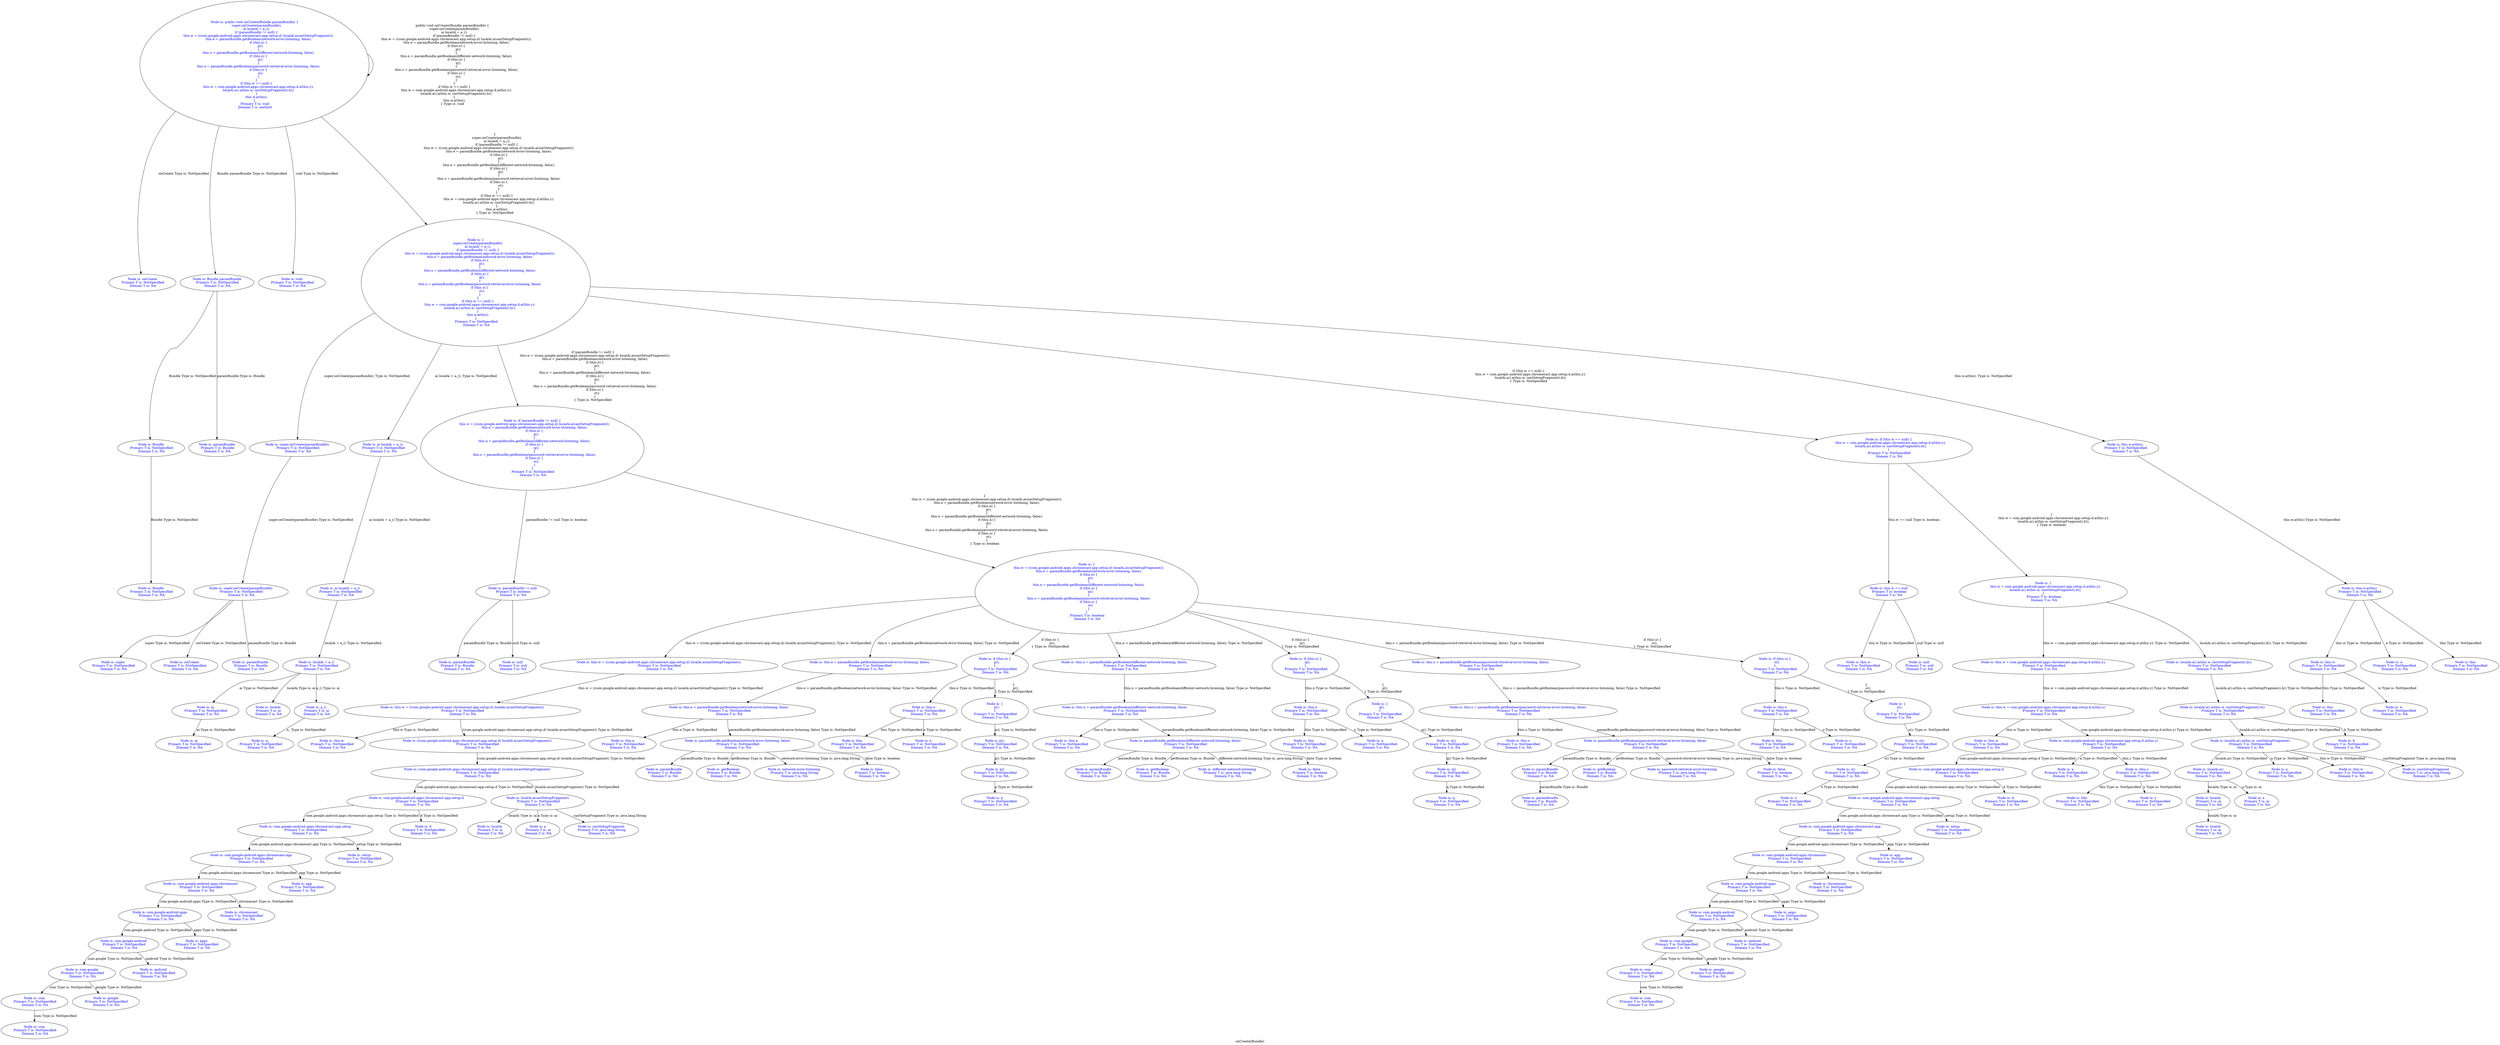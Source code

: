 digraph "onCreate(Bundle)" {
 label="onCreate(Bundle)"
{
 node [shape=box]} 
5670 -> 5670[label="public void onCreate(Bundle paramBundle) {
    super.onCreate(paramBundle);
    ai localAi = a_();
    if (paramBundle != null) {
        this.w = ((com.google.android.apps.chromecast.app.setup.d) localAi.a(castSetupFragment));
        this.e = paramBundle.getBoolean(network-error-listening, false);
        if (this.e) {
            p();
        }
        this.n = paramBundle.getBoolean(different-network-listening, false);
        if (this.n) {
            q();
        }
        this.o = paramBundle.getBoolean(password-retrieval-error-listening, false);
        if (this.o) {
            o();
        }
    }
    if (this.w == null) {
        this.w = com.google.android.apps.chromecast.app.setup.d.a(this.y);
        localAi.a().a(this.w, castSetupFragment).b();
    }
    this.w.a(this);
} Type is: void"];
5670[label="Node is: public void onCreate(Bundle paramBundle) {
    super.onCreate(paramBundle);
    ai localAi = a_();
    if (paramBundle != null) {
        this.w = ((com.google.android.apps.chromecast.app.setup.d) localAi.a(castSetupFragment));
        this.e = paramBundle.getBoolean(network-error-listening, false);
        if (this.e) {
            p();
        }
        this.n = paramBundle.getBoolean(different-network-listening, false);
        if (this.n) {
            q();
        }
        this.o = paramBundle.getBoolean(password-retrieval-error-listening, false);
        if (this.o) {
            o();
        }
    }
    if (this.w == null) {
        this.w = com.google.android.apps.chromecast.app.setup.d.a(this.y);
        localAi.a().a(this.w, castSetupFragment).b();
    }
    this.w.a(this);
}
 Primary T is: void
 Domain T is: method",fontcolor="blue"];
  5670 -> 5671[label="onCreate Type is: NotSpecified"];
5671[label="Node is: onCreate
 Primary T is: NotSpecified
 Domain T is: NA",fontcolor="blue"];
  5670 -> 5672[label="Bundle paramBundle Type is: NotSpecified"];
5672[label="Node is: Bundle paramBundle
 Primary T is: NotSpecified
 Domain T is: NA",fontcolor="blue"];
  5672 -> 5673[label="Bundle Type is: NotSpecified"];
5673[label="Node is: Bundle
 Primary T is: NotSpecified
 Domain T is: NA",fontcolor="blue"];
  5673 -> 5674[label="Bundle Type is: NotSpecified"];
5674[label="Node is: Bundle
 Primary T is: NotSpecified
 Domain T is: NA",fontcolor="blue"];
  5672 -> 5675[label="paramBundle Type is: Bundle"];
5675[label="Node is: paramBundle
 Primary T is: Bundle
 Domain T is: NA",fontcolor="blue"];
  5670 -> 5676[label="void Type is: NotSpecified"];
5676[label="Node is: void
 Primary T is: NotSpecified
 Domain T is: NA",fontcolor="blue"];
  5670 -> 5677[label="{
    super.onCreate(paramBundle);
    ai localAi = a_();
    if (paramBundle != null) {
        this.w = ((com.google.android.apps.chromecast.app.setup.d) localAi.a(castSetupFragment));
        this.e = paramBundle.getBoolean(network-error-listening, false);
        if (this.e) {
            p();
        }
        this.n = paramBundle.getBoolean(different-network-listening, false);
        if (this.n) {
            q();
        }
        this.o = paramBundle.getBoolean(password-retrieval-error-listening, false);
        if (this.o) {
            o();
        }
    }
    if (this.w == null) {
        this.w = com.google.android.apps.chromecast.app.setup.d.a(this.y);
        localAi.a().a(this.w, castSetupFragment).b();
    }
    this.w.a(this);
} Type is: NotSpecified"];
5677[label="Node is: {
    super.onCreate(paramBundle);
    ai localAi = a_();
    if (paramBundle != null) {
        this.w = ((com.google.android.apps.chromecast.app.setup.d) localAi.a(castSetupFragment));
        this.e = paramBundle.getBoolean(network-error-listening, false);
        if (this.e) {
            p();
        }
        this.n = paramBundle.getBoolean(different-network-listening, false);
        if (this.n) {
            q();
        }
        this.o = paramBundle.getBoolean(password-retrieval-error-listening, false);
        if (this.o) {
            o();
        }
    }
    if (this.w == null) {
        this.w = com.google.android.apps.chromecast.app.setup.d.a(this.y);
        localAi.a().a(this.w, castSetupFragment).b();
    }
    this.w.a(this);
}
 Primary T is: NotSpecified
 Domain T is: NA",fontcolor="blue"];
  5677 -> 5678[label="super.onCreate(paramBundle); Type is: NotSpecified"];
5678[label="Node is: super.onCreate(paramBundle);
 Primary T is: NotSpecified
 Domain T is: NA",fontcolor="blue"];
  5678 -> 5679[label="super.onCreate(paramBundle) Type is: NotSpecified"];
5679[label="Node is: super.onCreate(paramBundle)
 Primary T is: NotSpecified
 Domain T is: NA",fontcolor="blue"];
  5679 -> 5680[label="super Type is: NotSpecified"];
5680[label="Node is: super
 Primary T is: NotSpecified
 Domain T is: NA",fontcolor="blue"];
  5679 -> 5681[label="onCreate Type is: NotSpecified"];
5681[label="Node is: onCreate
 Primary T is: NotSpecified
 Domain T is: NA",fontcolor="blue"];
  5679 -> 5682[label="paramBundle Type is: Bundle"];
5682[label="Node is: paramBundle
 Primary T is: Bundle
 Domain T is: NA",fontcolor="blue"];
  5770 -> 5771[label="paramBundle Type is: Bundle"];
5771[label="Node is: paramBundle
 Primary T is: Bundle
 Domain T is: NA",fontcolor="blue"];
  5677 -> 5684[label="ai localAi = a_(); Type is: NotSpecified"];
5684[label="Node is: ai localAi = a_();
 Primary T is: NotSpecified
 Domain T is: NA",fontcolor="blue"];
  5684 -> 5685[label="ai localAi = a_() Type is: NotSpecified"];
5685[label="Node is: ai localAi = a_()
 Primary T is: NotSpecified
 Domain T is: NA",fontcolor="blue"];
  5685 -> 5686[label="localAi = a_() Type is: NotSpecified"];
5686[label="Node is: localAi = a_()
 Primary T is: NotSpecified
 Domain T is: NA",fontcolor="blue"];
  5686 -> 5687[label="ai Type is: NotSpecified"];
5687[label="Node is: ai
 Primary T is: NotSpecified
 Domain T is: NA",fontcolor="blue"];
  5687 -> 5688[label="ai Type is: NotSpecified"];
5688[label="Node is: ai
 Primary T is: NotSpecified
 Domain T is: NA",fontcolor="blue"];
  5686 -> 5689[label="localAi Type is: ai"];
5689[label="Node is: localAi
 Primary T is: ai
 Domain T is: NA",fontcolor="blue"];
  5686 -> 5690[label="a_() Type is: ai"];
5690[label="Node is: a_()
 Primary T is: ai
 Domain T is: NA",fontcolor="blue"];
  5690 -> 5691[label="a_ Type is: NotSpecified"];
5691[label="Node is: a_
 Primary T is: NotSpecified
 Domain T is: NA",fontcolor="blue"];
  5677 -> 5692[label="if (paramBundle != null) {
    this.w = ((com.google.android.apps.chromecast.app.setup.d) localAi.a(castSetupFragment));
    this.e = paramBundle.getBoolean(network-error-listening, false);
    if (this.e) {
        p();
    }
    this.n = paramBundle.getBoolean(different-network-listening, false);
    if (this.n) {
        q();
    }
    this.o = paramBundle.getBoolean(password-retrieval-error-listening, false);
    if (this.o) {
        o();
    }
} Type is: NotSpecified"];
5692[label="Node is: if (paramBundle != null) {
    this.w = ((com.google.android.apps.chromecast.app.setup.d) localAi.a(castSetupFragment));
    this.e = paramBundle.getBoolean(network-error-listening, false);
    if (this.e) {
        p();
    }
    this.n = paramBundle.getBoolean(different-network-listening, false);
    if (this.n) {
        q();
    }
    this.o = paramBundle.getBoolean(password-retrieval-error-listening, false);
    if (this.o) {
        o();
    }
}
 Primary T is: NotSpecified
 Domain T is: NA",fontcolor="blue"];
  5692 -> 5693[label="paramBundle != null Type is: boolean"];
5693[label="Node is: paramBundle != null
 Primary T is: boolean
 Domain T is: NA",fontcolor="blue"];
  5693 -> 5694[label="paramBundle Type is: Bundle"];
5694[label="Node is: paramBundle
 Primary T is: Bundle
 Domain T is: NA",fontcolor="blue"];
  5693 -> 5696[label="null Type is: null"];
5696[label="Node is: null
 Primary T is: null
 Domain T is: NA",fontcolor="blue"];
  5692 -> 5697[label="{
    this.w = ((com.google.android.apps.chromecast.app.setup.d) localAi.a(castSetupFragment));
    this.e = paramBundle.getBoolean(network-error-listening, false);
    if (this.e) {
        p();
    }
    this.n = paramBundle.getBoolean(different-network-listening, false);
    if (this.n) {
        q();
    }
    this.o = paramBundle.getBoolean(password-retrieval-error-listening, false);
    if (this.o) {
        o();
    }
} Type is: boolean"];
5697[label="Node is: {
    this.w = ((com.google.android.apps.chromecast.app.setup.d) localAi.a(castSetupFragment));
    this.e = paramBundle.getBoolean(network-error-listening, false);
    if (this.e) {
        p();
    }
    this.n = paramBundle.getBoolean(different-network-listening, false);
    if (this.n) {
        q();
    }
    this.o = paramBundle.getBoolean(password-retrieval-error-listening, false);
    if (this.o) {
        o();
    }
}
 Primary T is: boolean
 Domain T is: NA",fontcolor="blue"];
  5697 -> 5698[label="this.w = ((com.google.android.apps.chromecast.app.setup.d) localAi.a(castSetupFragment)); Type is: NotSpecified"];
5698[label="Node is: this.w = ((com.google.android.apps.chromecast.app.setup.d) localAi.a(castSetupFragment));
 Primary T is: NotSpecified
 Domain T is: NA",fontcolor="blue"];
  5698 -> 5699[label="this.w = ((com.google.android.apps.chromecast.app.setup.d) localAi.a(castSetupFragment)) Type is: NotSpecified"];
5699[label="Node is: this.w = ((com.google.android.apps.chromecast.app.setup.d) localAi.a(castSetupFragment))
 Primary T is: NotSpecified
 Domain T is: NA",fontcolor="blue"];
  5699 -> 5700[label="this.w Type is: NotSpecified"];
5700[label="Node is: this.w
 Primary T is: NotSpecified
 Domain T is: NA",fontcolor="blue"];
  5831 -> 5832[label="this Type is: NotSpecified"];
5832[label="Node is: this
 Primary T is: NotSpecified
 Domain T is: NA",fontcolor="blue"];
  5831 -> 5833[label="w Type is: NotSpecified"];
5833[label="Node is: w
 Primary T is: NotSpecified
 Domain T is: NA",fontcolor="blue"];
  5699 -> 5703[label="((com.google.android.apps.chromecast.app.setup.d) localAi.a(castSetupFragment)) Type is: NotSpecified"];
5703[label="Node is: ((com.google.android.apps.chromecast.app.setup.d) localAi.a(castSetupFragment))
 Primary T is: NotSpecified
 Domain T is: NA",fontcolor="blue"];
  5703 -> 5704[label="(com.google.android.apps.chromecast.app.setup.d) localAi.a(castSetupFragment) Type is: NotSpecified"];
5704[label="Node is: (com.google.android.apps.chromecast.app.setup.d) localAi.a(castSetupFragment)
 Primary T is: NotSpecified
 Domain T is: NA",fontcolor="blue"];
  5704 -> 5705[label="com.google.android.apps.chromecast.app.setup.d Type is: NotSpecified"];
5705[label="Node is: com.google.android.apps.chromecast.app.setup.d
 Primary T is: NotSpecified
 Domain T is: NA",fontcolor="blue"];
  5705 -> 5706[label="com.google.android.apps.chromecast.app.setup Type is: NotSpecified"];
5706[label="Node is: com.google.android.apps.chromecast.app.setup
 Primary T is: NotSpecified
 Domain T is: NA",fontcolor="blue"];
  5706 -> 5707[label="com.google.android.apps.chromecast.app Type is: NotSpecified"];
5707[label="Node is: com.google.android.apps.chromecast.app
 Primary T is: NotSpecified
 Domain T is: NA",fontcolor="blue"];
  5707 -> 5708[label="com.google.android.apps.chromecast Type is: NotSpecified"];
5708[label="Node is: com.google.android.apps.chromecast
 Primary T is: NotSpecified
 Domain T is: NA",fontcolor="blue"];
  5708 -> 5709[label="com.google.android.apps Type is: NotSpecified"];
5709[label="Node is: com.google.android.apps
 Primary T is: NotSpecified
 Domain T is: NA",fontcolor="blue"];
  5709 -> 5710[label="com.google.android Type is: NotSpecified"];
5710[label="Node is: com.google.android
 Primary T is: NotSpecified
 Domain T is: NA",fontcolor="blue"];
  5710 -> 5711[label="com.google Type is: NotSpecified"];
5711[label="Node is: com.google
 Primary T is: NotSpecified
 Domain T is: NA",fontcolor="blue"];
  5711 -> 5712[label="com Type is: NotSpecified"];
5712[label="Node is: com
 Primary T is: NotSpecified
 Domain T is: NA",fontcolor="blue"];
  5712 -> 5713[label="com Type is: NotSpecified"];
5713[label="Node is: com
 Primary T is: NotSpecified
 Domain T is: NA",fontcolor="blue"];
  5711 -> 5714[label="google Type is: NotSpecified"];
5714[label="Node is: google
 Primary T is: NotSpecified
 Domain T is: NA",fontcolor="blue"];
  5710 -> 5715[label="android Type is: NotSpecified"];
5715[label="Node is: android
 Primary T is: NotSpecified
 Domain T is: NA",fontcolor="blue"];
  5709 -> 5716[label="apps Type is: NotSpecified"];
5716[label="Node is: apps
 Primary T is: NotSpecified
 Domain T is: NA",fontcolor="blue"];
  5708 -> 5717[label="chromecast Type is: NotSpecified"];
5717[label="Node is: chromecast
 Primary T is: NotSpecified
 Domain T is: NA",fontcolor="blue"];
  5707 -> 5718[label="app Type is: NotSpecified"];
5718[label="Node is: app
 Primary T is: NotSpecified
 Domain T is: NA",fontcolor="blue"];
  5706 -> 5719[label="setup Type is: NotSpecified"];
5719[label="Node is: setup
 Primary T is: NotSpecified
 Domain T is: NA",fontcolor="blue"];
  5705 -> 5720[label="d Type is: NotSpecified"];
5720[label="Node is: d
 Primary T is: NotSpecified
 Domain T is: NA",fontcolor="blue"];
  5704 -> 5721[label="localAi.a(castSetupFragment) Type is: NotSpecified"];
5721[label="Node is: localAi.a(castSetupFragment)
 Primary T is: NotSpecified
 Domain T is: NA",fontcolor="blue"];
  5721 -> 5722[label="localAi Type is: ai"];
5722[label="Node is: localAi
 Primary T is: ai
 Domain T is: NA",fontcolor="blue"];
  5820 -> 5821[label="localAi Type is: ai"];
5821[label="Node is: localAi
 Primary T is: ai
 Domain T is: NA",fontcolor="blue"];
  5721 -> 5724[label="a Type is: ai"];
5724[label="Node is: a
 Primary T is: ai
 Domain T is: NA",fontcolor="blue"];
  5721 -> 5725[label="castSetupFragment Type is: java.lang.String"];
5725[label="Node is: castSetupFragment
 Primary T is: java.lang.String
 Domain T is: NA",fontcolor="blue"];
  5697 -> 5726[label="this.e = paramBundle.getBoolean(network-error-listening, false); Type is: NotSpecified"];
5726[label="Node is: this.e = paramBundle.getBoolean(network-error-listening, false);
 Primary T is: NotSpecified
 Domain T is: NA",fontcolor="blue"];
  5726 -> 5727[label="this.e = paramBundle.getBoolean(network-error-listening, false) Type is: NotSpecified"];
5727[label="Node is: this.e = paramBundle.getBoolean(network-error-listening, false)
 Primary T is: NotSpecified
 Domain T is: NA",fontcolor="blue"];
  5727 -> 5728[label="this.e Type is: NotSpecified"];
5728[label="Node is: this.e
 Primary T is: NotSpecified
 Domain T is: NA",fontcolor="blue"];
  5738 -> 5739[label="this Type is: NotSpecified"];
5739[label="Node is: this
 Primary T is: NotSpecified
 Domain T is: NA",fontcolor="blue"];
  5738 -> 5740[label="e Type is: NotSpecified"];
5740[label="Node is: e
 Primary T is: NotSpecified
 Domain T is: NA",fontcolor="blue"];
  5727 -> 5731[label="paramBundle.getBoolean(network-error-listening, false) Type is: NotSpecified"];
5731[label="Node is: paramBundle.getBoolean(network-error-listening, false)
 Primary T is: NotSpecified
 Domain T is: NA",fontcolor="blue"];
  5731 -> 5732[label="paramBundle Type is: Bundle"];
5732[label="Node is: paramBundle
 Primary T is: Bundle
 Domain T is: NA",fontcolor="blue"];
  5731 -> 5734[label="getBoolean Type is: Bundle"];
5734[label="Node is: getBoolean
 Primary T is: Bundle
 Domain T is: NA",fontcolor="blue"];
  5731 -> 5735[label="network-error-listening Type is: java.lang.String"];
5735[label="Node is: network-error-listening
 Primary T is: java.lang.String
 Domain T is: NA",fontcolor="blue"];
  5731 -> 5736[label="false Type is: boolean"];
5736[label="Node is: false
 Primary T is: boolean
 Domain T is: NA",fontcolor="blue"];
  5697 -> 5737[label="if (this.e) {
    p();
} Type is: NotSpecified"];
5737[label="Node is: if (this.e) {
    p();
}
 Primary T is: NotSpecified
 Domain T is: NA",fontcolor="blue"];
  5737 -> 5738[label="this.e Type is: NotSpecified"];
5738[label="Node is: this.e
 Primary T is: NotSpecified
 Domain T is: NA",fontcolor="blue"];
  5737 -> 5741[label="{
    p();
} Type is: NotSpecified"];
5741[label="Node is: {
    p();
}
 Primary T is: NotSpecified
 Domain T is: NA",fontcolor="blue"];
  5741 -> 5742[label="p(); Type is: NotSpecified"];
5742[label="Node is: p();
 Primary T is: NotSpecified
 Domain T is: NA",fontcolor="blue"];
  5742 -> 5743[label="p() Type is: NotSpecified"];
5743[label="Node is: p()
 Primary T is: NotSpecified
 Domain T is: NA",fontcolor="blue"];
  5743 -> 5744[label="p Type is: NotSpecified"];
5744[label="Node is: p
 Primary T is: NotSpecified
 Domain T is: NA",fontcolor="blue"];
  5697 -> 5745[label="this.n = paramBundle.getBoolean(different-network-listening, false); Type is: NotSpecified"];
5745[label="Node is: this.n = paramBundle.getBoolean(different-network-listening, false);
 Primary T is: NotSpecified
 Domain T is: NA",fontcolor="blue"];
  5745 -> 5746[label="this.n = paramBundle.getBoolean(different-network-listening, false) Type is: NotSpecified"];
5746[label="Node is: this.n = paramBundle.getBoolean(different-network-listening, false)
 Primary T is: NotSpecified
 Domain T is: NA",fontcolor="blue"];
  5746 -> 5747[label="this.n Type is: NotSpecified"];
5747[label="Node is: this.n
 Primary T is: NotSpecified
 Domain T is: NA",fontcolor="blue"];
  5757 -> 5758[label="this Type is: NotSpecified"];
5758[label="Node is: this
 Primary T is: NotSpecified
 Domain T is: NA",fontcolor="blue"];
  5757 -> 5759[label="n Type is: NotSpecified"];
5759[label="Node is: n
 Primary T is: NotSpecified
 Domain T is: NA",fontcolor="blue"];
  5746 -> 5750[label="paramBundle.getBoolean(different-network-listening, false) Type is: NotSpecified"];
5750[label="Node is: paramBundle.getBoolean(different-network-listening, false)
 Primary T is: NotSpecified
 Domain T is: NA",fontcolor="blue"];
  5750 -> 5751[label="paramBundle Type is: Bundle"];
5751[label="Node is: paramBundle
 Primary T is: Bundle
 Domain T is: NA",fontcolor="blue"];
  5750 -> 5753[label="getBoolean Type is: Bundle"];
5753[label="Node is: getBoolean
 Primary T is: Bundle
 Domain T is: NA",fontcolor="blue"];
  5750 -> 5754[label="different-network-listening Type is: java.lang.String"];
5754[label="Node is: different-network-listening
 Primary T is: java.lang.String
 Domain T is: NA",fontcolor="blue"];
  5750 -> 5755[label="false Type is: boolean"];
5755[label="Node is: false
 Primary T is: boolean
 Domain T is: NA",fontcolor="blue"];
  5697 -> 5756[label="if (this.n) {
    q();
} Type is: NotSpecified"];
5756[label="Node is: if (this.n) {
    q();
}
 Primary T is: NotSpecified
 Domain T is: NA",fontcolor="blue"];
  5756 -> 5757[label="this.n Type is: NotSpecified"];
5757[label="Node is: this.n
 Primary T is: NotSpecified
 Domain T is: NA",fontcolor="blue"];
  5756 -> 5760[label="{
    q();
} Type is: NotSpecified"];
5760[label="Node is: {
    q();
}
 Primary T is: NotSpecified
 Domain T is: NA",fontcolor="blue"];
  5760 -> 5761[label="q(); Type is: NotSpecified"];
5761[label="Node is: q();
 Primary T is: NotSpecified
 Domain T is: NA",fontcolor="blue"];
  5761 -> 5762[label="q() Type is: NotSpecified"];
5762[label="Node is: q()
 Primary T is: NotSpecified
 Domain T is: NA",fontcolor="blue"];
  5762 -> 5763[label="q Type is: NotSpecified"];
5763[label="Node is: q
 Primary T is: NotSpecified
 Domain T is: NA",fontcolor="blue"];
  5697 -> 5764[label="this.o = paramBundle.getBoolean(password-retrieval-error-listening, false); Type is: NotSpecified"];
5764[label="Node is: this.o = paramBundle.getBoolean(password-retrieval-error-listening, false);
 Primary T is: NotSpecified
 Domain T is: NA",fontcolor="blue"];
  5764 -> 5765[label="this.o = paramBundle.getBoolean(password-retrieval-error-listening, false) Type is: NotSpecified"];
5765[label="Node is: this.o = paramBundle.getBoolean(password-retrieval-error-listening, false)
 Primary T is: NotSpecified
 Domain T is: NA",fontcolor="blue"];
  5765 -> 5766[label="this.o Type is: NotSpecified"];
5766[label="Node is: this.o
 Primary T is: NotSpecified
 Domain T is: NA",fontcolor="blue"];
  5776 -> 5777[label="this Type is: NotSpecified"];
5777[label="Node is: this
 Primary T is: NotSpecified
 Domain T is: NA",fontcolor="blue"];
  5776 -> 5778[label="o Type is: NotSpecified"];
5778[label="Node is: o
 Primary T is: NotSpecified
 Domain T is: NA",fontcolor="blue"];
  5765 -> 5769[label="paramBundle.getBoolean(password-retrieval-error-listening, false) Type is: NotSpecified"];
5769[label="Node is: paramBundle.getBoolean(password-retrieval-error-listening, false)
 Primary T is: NotSpecified
 Domain T is: NA",fontcolor="blue"];
  5769 -> 5770[label="paramBundle Type is: Bundle"];
5770[label="Node is: paramBundle
 Primary T is: Bundle
 Domain T is: NA",fontcolor="blue"];
  5769 -> 5772[label="getBoolean Type is: Bundle"];
5772[label="Node is: getBoolean
 Primary T is: Bundle
 Domain T is: NA",fontcolor="blue"];
  5769 -> 5773[label="password-retrieval-error-listening Type is: java.lang.String"];
5773[label="Node is: password-retrieval-error-listening
 Primary T is: java.lang.String
 Domain T is: NA",fontcolor="blue"];
  5769 -> 5774[label="false Type is: boolean"];
5774[label="Node is: false
 Primary T is: boolean
 Domain T is: NA",fontcolor="blue"];
  5697 -> 5775[label="if (this.o) {
    o();
} Type is: NotSpecified"];
5775[label="Node is: if (this.o) {
    o();
}
 Primary T is: NotSpecified
 Domain T is: NA",fontcolor="blue"];
  5775 -> 5776[label="this.o Type is: NotSpecified"];
5776[label="Node is: this.o
 Primary T is: NotSpecified
 Domain T is: NA",fontcolor="blue"];
  5775 -> 5779[label="{
    o();
} Type is: NotSpecified"];
5779[label="Node is: {
    o();
}
 Primary T is: NotSpecified
 Domain T is: NA",fontcolor="blue"];
  5779 -> 5780[label="o(); Type is: NotSpecified"];
5780[label="Node is: o();
 Primary T is: NotSpecified
 Domain T is: NA",fontcolor="blue"];
  5780 -> 5781[label="o() Type is: NotSpecified"];
5781[label="Node is: o()
 Primary T is: NotSpecified
 Domain T is: NA",fontcolor="blue"];
  5781 -> 5782[label="o Type is: NotSpecified"];
5782[label="Node is: o
 Primary T is: NotSpecified
 Domain T is: NA",fontcolor="blue"];
  5677 -> 5783[label="if (this.w == null) {
    this.w = com.google.android.apps.chromecast.app.setup.d.a(this.y);
    localAi.a().a(this.w, castSetupFragment).b();
} Type is: NotSpecified"];
5783[label="Node is: if (this.w == null) {
    this.w = com.google.android.apps.chromecast.app.setup.d.a(this.y);
    localAi.a().a(this.w, castSetupFragment).b();
}
 Primary T is: NotSpecified
 Domain T is: NA",fontcolor="blue"];
  5783 -> 5784[label="this.w == null Type is: boolean"];
5784[label="Node is: this.w == null
 Primary T is: boolean
 Domain T is: NA",fontcolor="blue"];
  5784 -> 5785[label="this.w Type is: NotSpecified"];
5785[label="Node is: this.w
 Primary T is: NotSpecified
 Domain T is: NA",fontcolor="blue"];
  5784 -> 5788[label="null Type is: null"];
5788[label="Node is: null
 Primary T is: null
 Domain T is: NA",fontcolor="blue"];
  5783 -> 5789[label="{
    this.w = com.google.android.apps.chromecast.app.setup.d.a(this.y);
    localAi.a().a(this.w, castSetupFragment).b();
} Type is: boolean"];
5789[label="Node is: {
    this.w = com.google.android.apps.chromecast.app.setup.d.a(this.y);
    localAi.a().a(this.w, castSetupFragment).b();
}
 Primary T is: boolean
 Domain T is: NA",fontcolor="blue"];
  5789 -> 5790[label="this.w = com.google.android.apps.chromecast.app.setup.d.a(this.y); Type is: NotSpecified"];
5790[label="Node is: this.w = com.google.android.apps.chromecast.app.setup.d.a(this.y);
 Primary T is: NotSpecified
 Domain T is: NA",fontcolor="blue"];
  5790 -> 5791[label="this.w = com.google.android.apps.chromecast.app.setup.d.a(this.y) Type is: NotSpecified"];
5791[label="Node is: this.w = com.google.android.apps.chromecast.app.setup.d.a(this.y)
 Primary T is: NotSpecified
 Domain T is: NA",fontcolor="blue"];
  5791 -> 5792[label="this.w Type is: NotSpecified"];
5792[label="Node is: this.w
 Primary T is: NotSpecified
 Domain T is: NA",fontcolor="blue"];
  5791 -> 5795[label="com.google.android.apps.chromecast.app.setup.d.a(this.y) Type is: NotSpecified"];
5795[label="Node is: com.google.android.apps.chromecast.app.setup.d.a(this.y)
 Primary T is: NotSpecified
 Domain T is: NA",fontcolor="blue"];
  5795 -> 5796[label="com.google.android.apps.chromecast.app.setup.d Type is: NotSpecified"];
5796[label="Node is: com.google.android.apps.chromecast.app.setup.d
 Primary T is: NotSpecified
 Domain T is: NA",fontcolor="blue"];
  5796 -> 5797[label="com.google.android.apps.chromecast.app.setup Type is: NotSpecified"];
5797[label="Node is: com.google.android.apps.chromecast.app.setup
 Primary T is: NotSpecified
 Domain T is: NA",fontcolor="blue"];
  5797 -> 5798[label="com.google.android.apps.chromecast.app Type is: NotSpecified"];
5798[label="Node is: com.google.android.apps.chromecast.app
 Primary T is: NotSpecified
 Domain T is: NA",fontcolor="blue"];
  5798 -> 5799[label="com.google.android.apps.chromecast Type is: NotSpecified"];
5799[label="Node is: com.google.android.apps.chromecast
 Primary T is: NotSpecified
 Domain T is: NA",fontcolor="blue"];
  5799 -> 5800[label="com.google.android.apps Type is: NotSpecified"];
5800[label="Node is: com.google.android.apps
 Primary T is: NotSpecified
 Domain T is: NA",fontcolor="blue"];
  5800 -> 5801[label="com.google.android Type is: NotSpecified"];
5801[label="Node is: com.google.android
 Primary T is: NotSpecified
 Domain T is: NA",fontcolor="blue"];
  5801 -> 5802[label="com.google Type is: NotSpecified"];
5802[label="Node is: com.google
 Primary T is: NotSpecified
 Domain T is: NA",fontcolor="blue"];
  5802 -> 5803[label="com Type is: NotSpecified"];
5803[label="Node is: com
 Primary T is: NotSpecified
 Domain T is: NA",fontcolor="blue"];
  5803 -> 5804[label="com Type is: NotSpecified"];
5804[label="Node is: com
 Primary T is: NotSpecified
 Domain T is: NA",fontcolor="blue"];
  5802 -> 5805[label="google Type is: NotSpecified"];
5805[label="Node is: google
 Primary T is: NotSpecified
 Domain T is: NA",fontcolor="blue"];
  5801 -> 5806[label="android Type is: NotSpecified"];
5806[label="Node is: android
 Primary T is: NotSpecified
 Domain T is: NA",fontcolor="blue"];
  5800 -> 5807[label="apps Type is: NotSpecified"];
5807[label="Node is: apps
 Primary T is: NotSpecified
 Domain T is: NA",fontcolor="blue"];
  5799 -> 5808[label="chromecast Type is: NotSpecified"];
5808[label="Node is: chromecast
 Primary T is: NotSpecified
 Domain T is: NA",fontcolor="blue"];
  5798 -> 5809[label="app Type is: NotSpecified"];
5809[label="Node is: app
 Primary T is: NotSpecified
 Domain T is: NA",fontcolor="blue"];
  5797 -> 5810[label="setup Type is: NotSpecified"];
5810[label="Node is: setup
 Primary T is: NotSpecified
 Domain T is: NA",fontcolor="blue"];
  5796 -> 5811[label="d Type is: NotSpecified"];
5811[label="Node is: d
 Primary T is: NotSpecified
 Domain T is: NA",fontcolor="blue"];
  5795 -> 5812[label="a Type is: NotSpecified"];
5812[label="Node is: a
 Primary T is: NotSpecified
 Domain T is: NA",fontcolor="blue"];
  5795 -> 5813[label="this.y Type is: NotSpecified"];
5813[label="Node is: this.y
 Primary T is: NotSpecified
 Domain T is: NA",fontcolor="blue"];
  5813 -> 5814[label="this Type is: NotSpecified"];
5814[label="Node is: this
 Primary T is: NotSpecified
 Domain T is: NA",fontcolor="blue"];
  5813 -> 5815[label="y Type is: NotSpecified"];
5815[label="Node is: y
 Primary T is: NotSpecified
 Domain T is: NA",fontcolor="blue"];
  5789 -> 5816[label="localAi.a().a(this.w, castSetupFragment).b(); Type is: NotSpecified"];
5816[label="Node is: localAi.a().a(this.w, castSetupFragment).b();
 Primary T is: NotSpecified
 Domain T is: NA",fontcolor="blue"];
  5816 -> 5817[label="localAi.a().a(this.w, castSetupFragment).b() Type is: NotSpecified"];
5817[label="Node is: localAi.a().a(this.w, castSetupFragment).b()
 Primary T is: NotSpecified
 Domain T is: NA",fontcolor="blue"];
  5817 -> 5818[label="localAi.a().a(this.w, castSetupFragment) Type is: NotSpecified"];
5818[label="Node is: localAi.a().a(this.w, castSetupFragment)
 Primary T is: NotSpecified
 Domain T is: NA",fontcolor="blue"];
  5818 -> 5819[label="localAi.a() Type is: NotSpecified"];
5819[label="Node is: localAi.a()
 Primary T is: NotSpecified
 Domain T is: NA",fontcolor="blue"];
  5819 -> 5820[label="localAi Type is: ai"];
5820[label="Node is: localAi
 Primary T is: ai
 Domain T is: NA",fontcolor="blue"];
  5819 -> 5822[label="a Type is: ai"];
5822[label="Node is: a
 Primary T is: ai
 Domain T is: NA",fontcolor="blue"];
  5818 -> 5823[label="a Type is: NotSpecified"];
5823[label="Node is: a
 Primary T is: NotSpecified
 Domain T is: NA",fontcolor="blue"];
  5818 -> 5824[label="this.w Type is: NotSpecified"];
5824[label="Node is: this.w
 Primary T is: NotSpecified
 Domain T is: NA",fontcolor="blue"];
  5818 -> 5827[label="castSetupFragment Type is: java.lang.String"];
5827[label="Node is: castSetupFragment
 Primary T is: java.lang.String
 Domain T is: NA",fontcolor="blue"];
  5817 -> 5828[label="b Type is: NotSpecified"];
5828[label="Node is: b
 Primary T is: NotSpecified
 Domain T is: NA",fontcolor="blue"];
  5677 -> 5829[label="this.w.a(this); Type is: NotSpecified"];
5829[label="Node is: this.w.a(this);
 Primary T is: NotSpecified
 Domain T is: NA",fontcolor="blue"];
  5829 -> 5830[label="this.w.a(this) Type is: NotSpecified"];
5830[label="Node is: this.w.a(this)
 Primary T is: NotSpecified
 Domain T is: NA",fontcolor="blue"];
  5830 -> 5831[label="this.w Type is: NotSpecified"];
5831[label="Node is: this.w
 Primary T is: NotSpecified
 Domain T is: NA",fontcolor="blue"];
  5830 -> 5834[label="a Type is: NotSpecified"];
5834[label="Node is: a
 Primary T is: NotSpecified
 Domain T is: NA",fontcolor="blue"];
  5830 -> 5835[label="this Type is: NotSpecified"];
5835[label="Node is: this
 Primary T is: NotSpecified
 Domain T is: NA",fontcolor="blue"];
  }
